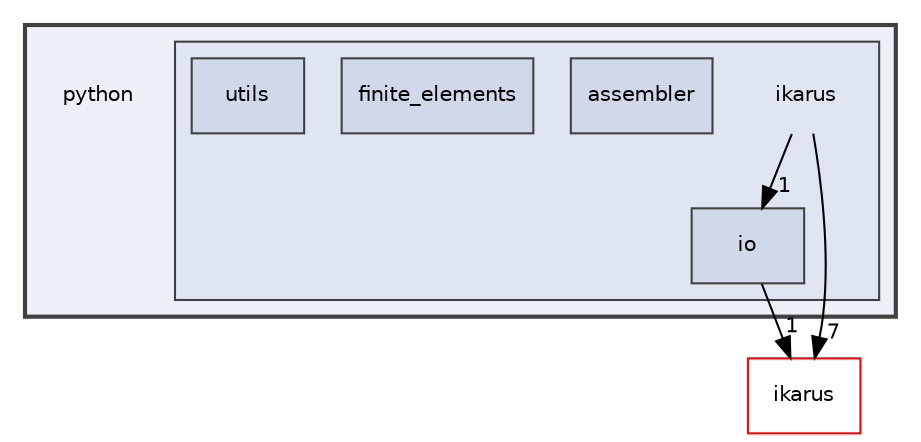 digraph "python"
{
 // LATEX_PDF_SIZE
  edge [fontname="Helvetica",fontsize="10",labelfontname="Helvetica",labelfontsize="10"];
  node [fontname="Helvetica",fontsize="10",shape=record];
  compound=true
  subgraph clusterdir_7837fde3ab9c1fb2fc5be7b717af8d79 {
    graph [ bgcolor="#edf0f7", pencolor="grey25", style="filled,bold,", label="", fontname="Helvetica", fontsize="10", URL="dir_7837fde3ab9c1fb2fc5be7b717af8d79.html"]
    dir_7837fde3ab9c1fb2fc5be7b717af8d79 [shape=plaintext, label="python"];
  subgraph clusterdir_73badfddb58208682f2caf3b249febfe {
    graph [ bgcolor="#dfe5f1", pencolor="grey25", style="filled,", label="", fontname="Helvetica", fontsize="10", URL="dir_73badfddb58208682f2caf3b249febfe.html"]
    dir_73badfddb58208682f2caf3b249febfe [shape=plaintext, label="ikarus"];
  dir_ce77774bb77a77a8921d47dc6ef9535b [shape=box, label="assembler", style="filled,", fillcolor="#d0d9ea", color="grey25", URL="dir_ce77774bb77a77a8921d47dc6ef9535b.html"];
  dir_2c5a1e15fafdf1e3d4a509c62c23a920 [shape=box, label="finite_elements", style="filled,", fillcolor="#d0d9ea", color="grey25", URL="dir_2c5a1e15fafdf1e3d4a509c62c23a920.html"];
  dir_45c099bf920096a3a8905b6350a6be85 [shape=box, label="io", style="filled,", fillcolor="#d0d9ea", color="grey25", URL="dir_45c099bf920096a3a8905b6350a6be85.html"];
  dir_86832cf5e78640a96768d75c38062b36 [shape=box, label="utils", style="filled,", fillcolor="#d0d9ea", color="grey25", URL="dir_86832cf5e78640a96768d75c38062b36.html"];
  }
  }
  dir_5bec9ec6c6b8ab3f2f9d60d2ff21ed81 [shape=box, label="ikarus", style="", fillcolor="#edf0f7", color="red", URL="dir_5bec9ec6c6b8ab3f2f9d60d2ff21ed81.html"];
  dir_73badfddb58208682f2caf3b249febfe->dir_45c099bf920096a3a8905b6350a6be85 [headlabel="1", labeldistance=1.5 headhref="dir_000014_000017.html"];
  dir_73badfddb58208682f2caf3b249febfe->dir_5bec9ec6c6b8ab3f2f9d60d2ff21ed81 [headlabel="7", labeldistance=1.5 headhref="dir_000014_000013.html"];
  dir_45c099bf920096a3a8905b6350a6be85->dir_5bec9ec6c6b8ab3f2f9d60d2ff21ed81 [headlabel="1", labeldistance=1.5 headhref="dir_000017_000013.html"];
}
